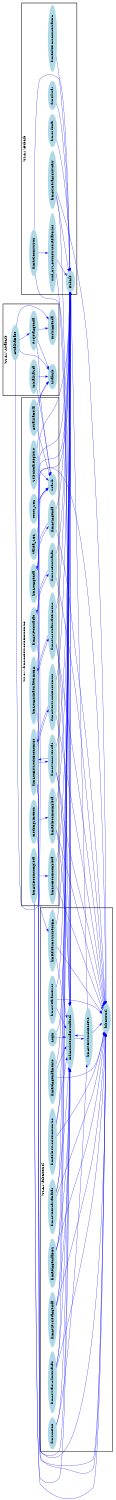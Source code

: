 /* ------------------------------------------------------------ */
/* created with bunch v3 */
/* Objective Function value = 1.627906976744186*/
/* ------------------------------------------------------------ */

digraph G {
size= "10,10";
rotate = 90;
subgraph cluster0 {
label = "(SS-L1):fubControl";
color = black;
style = bold;

"mdiAssistenciaEstudantil"[label="mdiAssistenciaEstudantil",shape=ellipse,color=lightblue,fontcolor=black,style=filled];
"Login"[label="Login",shape=ellipse,color=lightblue,fontcolor=black,style=filled];
"frmRelTermoSuspensBA"[label="frmRelTermoSuspensBA",shape=ellipse,color=lightblue,fontcolor=black,style=filled];
"frmAtzParametros"[label="frmAtzParametros",shape=ellipse,color=lightblue,fontcolor=black,style=filled];
"frmRelAgendamento"[label="frmRelAgendamento",shape=ellipse,color=lightblue,fontcolor=black,style=filled];
"frmRelEstSocioEconomico"[label="frmRelEstSocioEconomico",shape=ellipse,color=lightblue,fontcolor=black,style=filled];
"frmAtzDescartaDatas"[label="frmAtzDescartaDatas",shape=ellipse,color=lightblue,fontcolor=black,style=filled];
"frmRelAgendaDDS"[label="frmRelAgendaDDS",shape=ellipse,color=lightblue,fontcolor=black,style=filled];
"frmAtzProjetaAgenda"[label="frmAtzProjetaAgenda",shape=ellipse,color=lightblue,fontcolor=black,style=filled];
"frmAtzValorAlimentacao"[label="frmAtzValorAlimentacao",shape=ellipse,color=lightblue,fontcolor=black,style=filled];
"fubControl"[label="fubControl",shape=ellipse,color=lightblue,fontcolor=black,style=filled];
"frmAtzEstSocioEcoPre"[label="frmAtzEstSocioEcoPre",shape=ellipse,color=lightblue,fontcolor=black,style=filled];
"frmLocPDF"[label="frmLocPDF",shape=ellipse,color=lightblue,fontcolor=black,style=filled];
}
subgraph cluster1 {
label = "(SS-L1):frmLocEstSocioEconomico";
color = black;
style = bold;

"frmAtzPontuacao"[label="frmAtzPontuacao",shape=ellipse,color=lightblue,fontcolor=black,style=filled];
"frmLocPontuacao"[label="frmLocPontuacao",shape=ellipse,color=lightblue,fontcolor=black,style=filled];
"frmLocAssinaturaTermoBA"[label="frmLocAssinaturaTermoBA",shape=ellipse,color=lightblue,fontcolor=black,style=filled];
"frmAtzAssinaturaTermoBA"[label="frmAtzAssinaturaTermoBA",shape=ellipse,color=lightblue,fontcolor=black,style=filled];
"frmLocAgenda"[label="frmLocAgenda",shape=ellipse,color=lightblue,fontcolor=black,style=filled];
"frmAtzAgenda"[label="frmAtzAgenda",shape=ellipse,color=lightblue,fontcolor=black,style=filled];
"ScaLib"[label="ScaLib",shape=ellipse,color=lightblue,fontcolor=black,style=filled];
"AtualizaGeral"[label="AtualizaGeral",shape=ellipse,color=lightblue,fontcolor=black,style=filled];
"SelecionarRegistro"[label="SelecionarRegistro",shape=ellipse,color=lightblue,fontcolor=black,style=filled];
"Texto_SQL"[label="Texto_SQL",shape=ellipse,color=lightblue,fontcolor=black,style=filled];
"Valida_SQL"[label="Valida_SQL",shape=ellipse,color=lightblue,fontcolor=black,style=filled];
"modImprimeDoc"[label="modImprimeDoc",shape=ellipse,color=lightblue,fontcolor=black,style=filled];
"frmRelDocIncompleta"[label="frmRelDocIncompleta",shape=ellipse,color=lightblue,fontcolor=black,style=filled];
"frmLocDocIncompleta"[label="frmLocDocIncompleta",shape=ellipse,color=lightblue,fontcolor=black,style=filled];
"frmAtzDocIncompleta"[label="frmAtzDocIncompleta",shape=ellipse,color=lightblue,fontcolor=black,style=filled];
"frmLocEstSocioEconomico"[label="frmLocEstSocioEconomico",shape=ellipse,color=lightblue,fontcolor=black,style=filled];
"frmAtzEstSocioEconomico"[label="frmAtzEstSocioEconomico",shape=ellipse,color=lightblue,fontcolor=black,style=filled];
"frmAtzOcorrencias"[label="frmAtzOcorrencias",shape=ellipse,color=lightblue,fontcolor=black,style=filled];
}
subgraph cluster2 {
label = "(SS-L1):FubLib";
color = black;
style = bold;

"FubLib"[label="FubLib",shape=ellipse,color=lightblue,fontcolor=black,style=filled];
"frmAtzGeraArquivoRU"[label="frmAtzGeraArquivoRU",shape=ellipse,color=lightblue,fontcolor=black,style=filled];
"frmFiltrar"[label="frmFiltrar",shape=ellipse,color=lightblue,fontcolor=black,style=filled];
"frmOrdenar"[label="frmOrdenar",shape=ellipse,color=lightblue,fontcolor=black,style=filled];
"frmRelTermoConcessaoBA"[label="frmRelTermoConcessaoBA",shape=ellipse,color=lightblue,fontcolor=black,style=filled];
"frmRelConstrutor"[label="frmRelConstrutor",shape=ellipse,color=lightblue,fontcolor=black,style=filled];
"Mod_Crt_CounstrutorRelatorios"[label="Mod_Crt_CounstrutorRelatorios",shape=ellipse,color=lightblue,fontcolor=black,style=filled];
}
subgraph cluster3 {
label = "(SS-L1):SitabLib";
color = black;
style = bold;

"ProjetaAgenda"[label="ProjetaAgenda",shape=ellipse,color=lightblue,fontcolor=black,style=filled];
"AtualizaBase"[label="AtualizaBase",shape=ellipse,color=lightblue,fontcolor=black,style=filled];
"IncluiAgenda"[label="IncluiAgenda",shape=ellipse,color=lightblue,fontcolor=black,style=filled];
"SitabLib"[label="SitabLib",shape=ellipse,color=lightblue,fontcolor=black,style=filled];
"inicializaSca"[label="inicializaSca",shape=ellipse,color=lightblue,fontcolor=black,style=filled];
}
"frmRelAgendamento" -> "mdiAssistenciaEstudantil" [color=blue,font=6];
"frmRelAgendamento" -> "FubLib" [color=blue,font=6];
"frmRelAgendamento" -> "fubControl" [color=blue,font=6];
"frmLocAssinaturaTermoBA" -> "frmAtzAssinaturaTermoBA" [color=blue,font=6];
"frmLocAssinaturaTermoBA" -> "FubLib" [color=blue,font=6];
"frmLocAssinaturaTermoBA" -> "fubControl" [color=blue,font=6];
"frmLocAgenda" -> "frmAtzAgenda" [color=blue,font=6];
"frmLocAgenda" -> "FubLib" [color=blue,font=6];
"frmLocAgenda" -> "fubControl" [color=blue,font=6];
"Valida_SQL" -> "ScaLib" [color=blue,font=6];
"frmRelDocIncompleta" -> "mdiAssistenciaEstudantil" [color=blue,font=6];
"frmRelDocIncompleta" -> "FubLib" [color=blue,font=6];
"frmRelDocIncompleta" -> "fubControl" [color=blue,font=6];
"modImprimeDoc" -> "frmRelTermoSuspensBA" [color=blue,font=6];
"modImprimeDoc" -> "frmRelDocIncompleta" [color=blue,font=6];
"frmAtzDocIncompleta" -> "mdiAssistenciaEstudantil" [color=blue,font=6];
"frmAtzDocIncompleta" -> "fubControl" [color=blue,font=6];
"frmAtzDocIncompleta" -> "frmLocDocIncompleta" [color=blue,font=6];
"FubLib" -> "mdiAssistenciaEstudantil" [color=blue,font=6];
"frmRelConstrutor" -> "mdiAssistenciaEstudantil" [color=blue,font=6];
"frmRelConstrutor" -> "FubLib" [color=blue,font=6];
"frmRelConstrutor" -> "Mod_Crt_CounstrutorRelatorios" [color=blue,font=6];
"frmAtzAssinaturaTermoBA" -> "mdiAssistenciaEstudantil" [color=blue,font=6];
"frmAtzAssinaturaTermoBA" -> "FubLib" [color=blue,font=6];
"frmAtzAssinaturaTermoBA" -> "fubControl" [color=blue,font=6];
"frmAtzAssinaturaTermoBA" -> "frmLocAssinaturaTermoBA" [color=blue,font=6];
"frmAtzOcorrencias" -> "mdiAssistenciaEstudantil" [color=blue,font=6];
"frmAtzOcorrencias" -> "FubLib" [color=blue,font=6];
"frmAtzOcorrencias" -> "fubControl" [color=blue,font=6];
"frmAtzOcorrencias" -> "frmLocEstSocioEconomico" [color=blue,font=6];
"frmAtzParametros" -> "mdiAssistenciaEstudantil" [color=blue,font=6];
"frmAtzParametros" -> "FubLib" [color=blue,font=6];
"frmAtzParametros" -> "fubControl" [color=blue,font=6];
"frmLocPontuacao" -> "FubLib" [color=blue,font=6];
"frmLocPontuacao" -> "fubControl" [color=blue,font=6];
"frmLocPontuacao" -> "frmAtzPontuacao" [color=blue,font=6];
"frmAtzPontuacao" -> "FubLib" [color=blue,font=6];
"frmAtzPontuacao" -> "fubControl" [color=blue,font=6];
"frmAtzPontuacao" -> "frmLocPontuacao" [color=blue,font=6];
"SelecionarRegistro" -> "SitabLib" [color=blue,font=6];
"SelecionarRegistro" -> "ScaLib" [color=blue,font=6];
"Login" -> "mdiAssistenciaEstudantil" [color=blue,font=6];
"Login" -> "FubLib" [color=blue,font=6];
"frmAtzEstSocioEcoPre" -> "mdiAssistenciaEstudantil" [color=blue,font=6];
"frmAtzEstSocioEcoPre" -> "FubLib" [color=blue,font=6];
"frmAtzEstSocioEcoPre" -> "fubControl" [color=blue,font=6];
"frmAtzDescartaDatas" -> "mdiAssistenciaEstudantil" [color=blue,font=6];
"frmAtzDescartaDatas" -> "FubLib" [color=blue,font=6];
"frmAtzDescartaDatas" -> "fubControl" [color=blue,font=6];
"frmLocEstSocioEconomico" -> "frmAtzEstSocioEconomico" [color=blue,font=6];
"frmLocEstSocioEconomico" -> "mdiAssistenciaEstudantil" [color=blue,font=6];
"frmLocEstSocioEconomico" -> "FubLib" [color=blue,font=6];
"frmLocEstSocioEconomico" -> "fubControl" [color=blue,font=6];
"frmLocEstSocioEconomico" -> "frmAtzOcorrencias" [color=blue,font=6];
"inicializaSca" -> "SitabLib" [color=blue,font=6];
"inicializaSca" -> "ScaLib" [color=blue,font=6];
"frmRelTermoConcessaoBA" -> "FubLib" [color=blue,font=6];
"frmAtzValorAlimentacao" -> "mdiAssistenciaEstudantil" [color=blue,font=6];
"frmAtzValorAlimentacao" -> "FubLib" [color=blue,font=6];
"frmAtzValorAlimentacao" -> "fubControl" [color=blue,font=6];
"frmRelTermoSuspensBA" -> "mdiAssistenciaEstudantil" [color=blue,font=6];
"frmRelTermoSuspensBA" -> "FubLib" [color=blue,font=6];
"frmRelTermoSuspensBA" -> "fubControl" [color=blue,font=6];
"Texto_SQL" -> "ScaLib" [color=blue,font=6];
"frmFiltrar" -> "FubLib" [color=blue,font=6];
"frmAtzEstSocioEconomico" -> "FubLib" [color=blue,font=6];
"frmAtzEstSocioEconomico" -> "fubControl" [color=blue,font=6];
"frmAtzEstSocioEconomico" -> "frmLocEstSocioEconomico" [color=blue,font=6];
"frmAtzGeraArquivoRU" -> "mdiAssistenciaEstudantil" [color=blue,font=6];
"frmAtzGeraArquivoRU" -> "FubLib" [color=blue,font=6];
"frmAtzGeraArquivoRU" -> "fubControl" [color=blue,font=6];
"AtualizaBase" -> "IncluiAgenda" [color=blue,font=6];
"AtualizaBase" -> "SitabLib" [color=blue,font=6];
"AtualizaBase" -> "ScaLib" [color=blue,font=6];
"AtualizaBase" -> "ProjetaAgenda" [color=blue,font=6];
"mdiAssistenciaEstudantil" -> "FubLib" [color=blue,font=6];
"mdiAssistenciaEstudantil" -> "frmAtzEstSocioEcoPre" [color=blue,font=6];
"ProjetaAgenda" -> "IncluiAgenda" [color=blue,font=6];
"ProjetaAgenda" -> "SitabLib" [color=blue,font=6];
"ProjetaAgenda" -> "ScaLib" [color=blue,font=6];
"frmOrdenar" -> "FubLib" [color=blue,font=6];
"frmAtzAgenda" -> "FubLib" [color=blue,font=6];
"frmAtzAgenda" -> "fubControl" [color=blue,font=6];
"frmAtzAgenda" -> "frmLocAgenda" [color=blue,font=6];
"frmAtzProjetaAgenda" -> "mdiAssistenciaEstudantil" [color=blue,font=6];
"frmAtzProjetaAgenda" -> "FubLib" [color=blue,font=6];
"frmAtzProjetaAgenda" -> "fubControl" [color=blue,font=6];
"frmLocPDF" -> "mdiAssistenciaEstudantil" [color=blue,font=6];
"frmLocPDF" -> "frmAtzEstSocioEcoPre" [color=blue,font=6];
"AtualizaGeral" -> "SitabLib" [color=blue,font=6];
"AtualizaGeral" -> "ScaLib" [color=blue,font=6];
"frmRelAgendaDDS" -> "mdiAssistenciaEstudantil" [color=blue,font=6];
"frmRelAgendaDDS" -> "FubLib" [color=blue,font=6];
"frmRelAgendaDDS" -> "fubControl" [color=blue,font=6];
"frmLocDocIncompleta" -> "FubLib" [color=blue,font=6];
"frmLocDocIncompleta" -> "fubControl" [color=blue,font=6];
"Mod_Crt_CounstrutorRelatorios" -> "mdiAssistenciaEstudantil" [color=blue,font=6];
"Mod_Crt_CounstrutorRelatorios" -> "FubLib" [color=blue,font=6];
"frmRelEstSocioEconomico" -> "mdiAssistenciaEstudantil" [color=blue,font=6];
"frmRelEstSocioEconomico" -> "FubLib" [color=blue,font=6];
"frmRelEstSocioEconomico" -> "fubControl" [color=blue,font=6];
}
